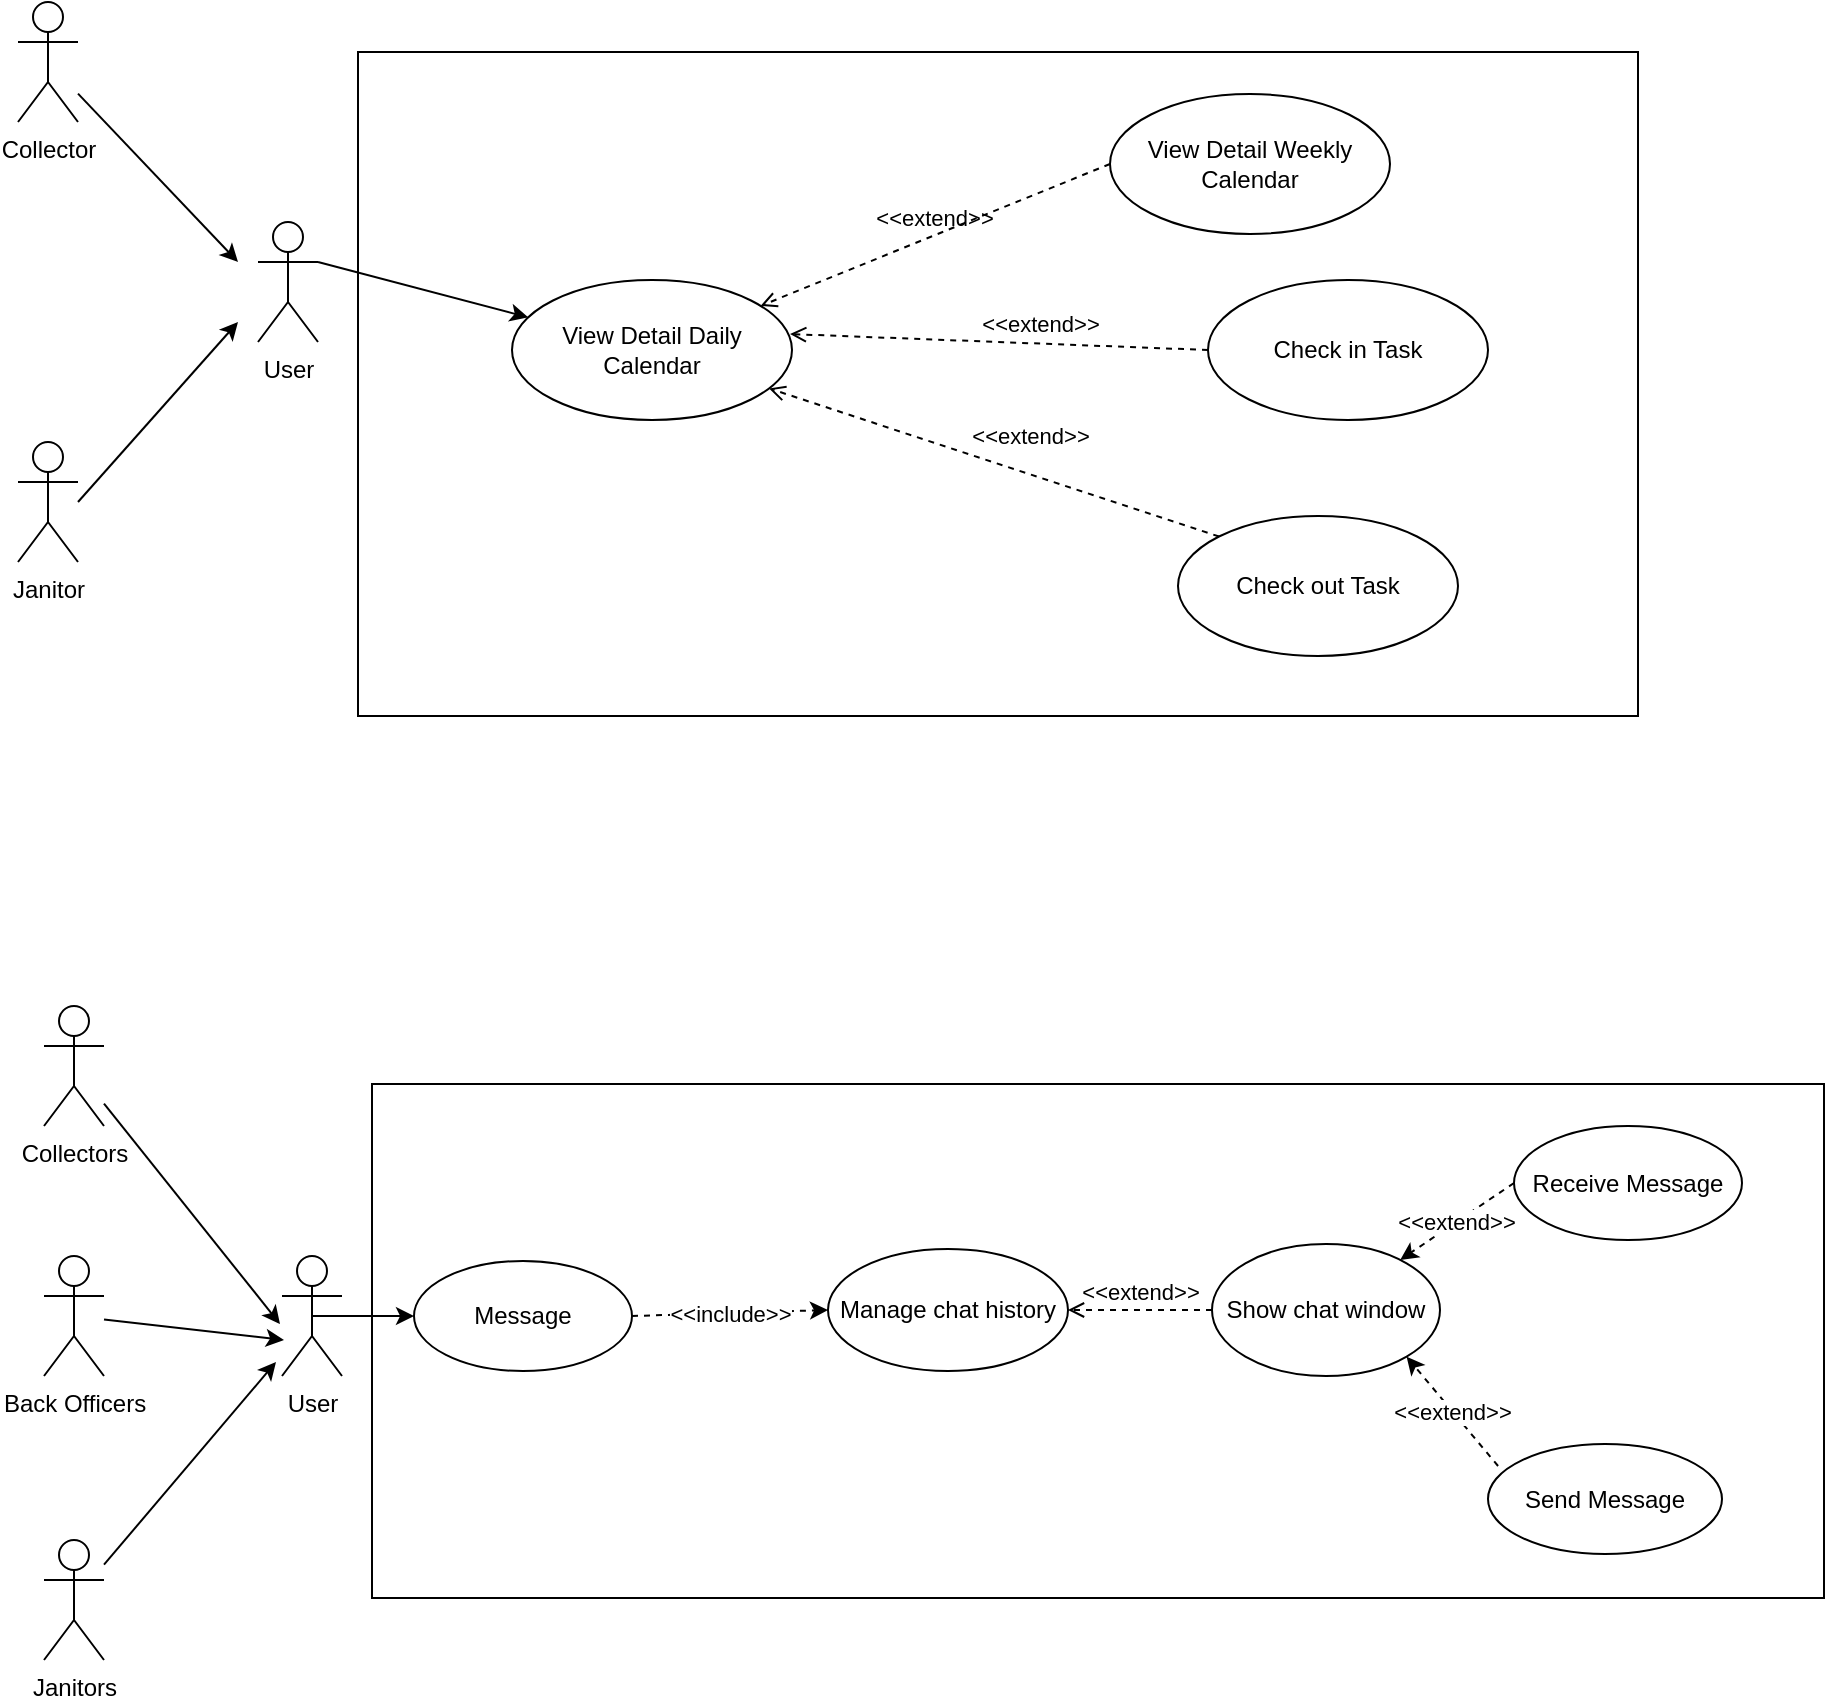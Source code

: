 <mxfile version="20.3.6" type="device"><diagram id="morUU9cmWAKuv26tPhOT" name="Page-1"><mxGraphModel dx="2062" dy="1122" grid="0" gridSize="10" guides="1" tooltips="1" connect="1" arrows="1" fold="1" page="1" pageScale="1" pageWidth="850" pageHeight="1100" math="0" shadow="0"><root><mxCell id="0"/><mxCell id="1" parent="0"/><mxCell id="6g6HjUsRQfOjPdALg57s-23" value="" style="rounded=0;whiteSpace=wrap;html=1;" parent="1" vertex="1"><mxGeometry x="197" y="671" width="726" height="257" as="geometry"/></mxCell><mxCell id="KAvdYZoepcuMUja05QPj-29" value="" style="rounded=0;whiteSpace=wrap;html=1;" parent="1" vertex="1"><mxGeometry x="190" y="155" width="640" height="332" as="geometry"/></mxCell><mxCell id="r7qlhUp3-8EhurvDB-x7-3" value="User" style="shape=umlActor;verticalLabelPosition=bottom;verticalAlign=top;html=1;" parent="1" vertex="1"><mxGeometry x="140" y="240" width="30" height="60" as="geometry"/></mxCell><mxCell id="r7qlhUp3-8EhurvDB-x7-12" value="View Detail Daily Calendar" style="ellipse;whiteSpace=wrap;html=1;" parent="1" vertex="1"><mxGeometry x="267" y="269" width="140" height="70" as="geometry"/></mxCell><mxCell id="r7qlhUp3-8EhurvDB-x7-14" value="View Detail Weekly Calendar" style="ellipse;whiteSpace=wrap;html=1;" parent="1" vertex="1"><mxGeometry x="566" y="176" width="140" height="70" as="geometry"/></mxCell><mxCell id="KAvdYZoepcuMUja05QPj-5" value="" style="endArrow=classic;html=1;rounded=0;exitX=1;exitY=0.333;exitDx=0;exitDy=0;exitPerimeter=0;" parent="1" source="r7qlhUp3-8EhurvDB-x7-3" target="r7qlhUp3-8EhurvDB-x7-12" edge="1"><mxGeometry width="50" height="50" relative="1" as="geometry"><mxPoint x="200" y="260" as="sourcePoint"/><mxPoint x="247" y="297" as="targetPoint"/></mxGeometry></mxCell><mxCell id="KAvdYZoepcuMUja05QPj-16" value="Collector" style="shape=umlActor;verticalLabelPosition=bottom;verticalAlign=top;html=1;" parent="1" vertex="1"><mxGeometry x="20" y="130" width="30" height="60" as="geometry"/></mxCell><mxCell id="KAvdYZoepcuMUja05QPj-17" value="Janitor" style="shape=umlActor;verticalLabelPosition=bottom;verticalAlign=top;html=1;" parent="1" vertex="1"><mxGeometry x="20" y="350" width="30" height="60" as="geometry"/></mxCell><mxCell id="KAvdYZoepcuMUja05QPj-19" value="" style="endArrow=classic;html=1;rounded=0;" parent="1" source="KAvdYZoepcuMUja05QPj-16" edge="1"><mxGeometry width="50" height="50" relative="1" as="geometry"><mxPoint x="70" y="200" as="sourcePoint"/><mxPoint x="130" y="260" as="targetPoint"/></mxGeometry></mxCell><mxCell id="KAvdYZoepcuMUja05QPj-20" value="" style="endArrow=classic;html=1;rounded=0;" parent="1" edge="1"><mxGeometry width="50" height="50" relative="1" as="geometry"><mxPoint x="50" y="380" as="sourcePoint"/><mxPoint x="130" y="290" as="targetPoint"/></mxGeometry></mxCell><mxCell id="KAvdYZoepcuMUja05QPj-21" value="Check in Task" style="ellipse;whiteSpace=wrap;html=1;" parent="1" vertex="1"><mxGeometry x="615" y="269" width="140" height="70" as="geometry"/></mxCell><mxCell id="KAvdYZoepcuMUja05QPj-23" value="Check out Task" style="ellipse;whiteSpace=wrap;html=1;" parent="1" vertex="1"><mxGeometry x="600" y="387" width="140" height="70" as="geometry"/></mxCell><mxCell id="KAvdYZoepcuMUja05QPj-30" style="edgeStyle=orthogonalEdgeStyle;rounded=0;orthogonalLoop=1;jettySize=auto;html=1;exitX=0.5;exitY=1;exitDx=0;exitDy=0;" parent="1" source="KAvdYZoepcuMUja05QPj-29" target="KAvdYZoepcuMUja05QPj-29" edge="1"><mxGeometry relative="1" as="geometry"/></mxCell><mxCell id="6g6HjUsRQfOjPdALg57s-1" value="&amp;lt;&amp;lt;extend&amp;gt;&amp;gt;" style="html=1;verticalAlign=bottom;labelBackgroundColor=none;endArrow=open;endFill=0;dashed=1;rounded=0;exitX=0;exitY=0.5;exitDx=0;exitDy=0;" parent="1" source="r7qlhUp3-8EhurvDB-x7-14" target="r7qlhUp3-8EhurvDB-x7-12" edge="1"><mxGeometry width="160" relative="1" as="geometry"><mxPoint x="309" y="194" as="sourcePoint"/><mxPoint x="358.363" y="276.324" as="targetPoint"/></mxGeometry></mxCell><mxCell id="6g6HjUsRQfOjPdALg57s-2" value="&amp;lt;&amp;lt;extend&amp;gt;&amp;gt;" style="html=1;verticalAlign=bottom;labelBackgroundColor=none;endArrow=open;endFill=0;dashed=1;rounded=0;entryX=0.993;entryY=0.386;entryDx=0;entryDy=0;exitX=0;exitY=0.5;exitDx=0;exitDy=0;entryPerimeter=0;" parent="1" source="KAvdYZoepcuMUja05QPj-21" target="r7qlhUp3-8EhurvDB-x7-12" edge="1"><mxGeometry x="-0.196" y="-1" width="160" relative="1" as="geometry"><mxPoint x="219" y="367" as="sourcePoint"/><mxPoint x="379" y="367" as="targetPoint"/><mxPoint as="offset"/></mxGeometry></mxCell><mxCell id="6g6HjUsRQfOjPdALg57s-3" value="&amp;lt;&amp;lt;extend&amp;gt;&amp;gt;" style="html=1;verticalAlign=bottom;labelBackgroundColor=none;endArrow=open;endFill=0;dashed=1;rounded=0;exitX=0;exitY=0;exitDx=0;exitDy=0;" parent="1" source="KAvdYZoepcuMUja05QPj-23" target="r7qlhUp3-8EhurvDB-x7-12" edge="1"><mxGeometry x="-0.133" y="-10" width="160" relative="1" as="geometry"><mxPoint x="237" y="367" as="sourcePoint"/><mxPoint x="397" y="367" as="targetPoint"/><mxPoint as="offset"/></mxGeometry></mxCell><mxCell id="6g6HjUsRQfOjPdALg57s-4" value="Collectors" style="shape=umlActor;verticalLabelPosition=bottom;verticalAlign=top;html=1;" parent="1" vertex="1"><mxGeometry x="33" y="632" width="30" height="60" as="geometry"/></mxCell><mxCell id="6g6HjUsRQfOjPdALg57s-5" value="Back Officers" style="shape=umlActor;verticalLabelPosition=bottom;verticalAlign=top;html=1;" parent="1" vertex="1"><mxGeometry x="33" y="757" width="30" height="60" as="geometry"/></mxCell><mxCell id="6g6HjUsRQfOjPdALg57s-6" value="Janitors" style="shape=umlActor;verticalLabelPosition=bottom;verticalAlign=top;html=1;" parent="1" vertex="1"><mxGeometry x="33" y="899" width="30" height="60" as="geometry"/></mxCell><mxCell id="6g6HjUsRQfOjPdALg57s-7" value="User" style="shape=umlActor;verticalLabelPosition=bottom;verticalAlign=top;html=1;" parent="1" vertex="1"><mxGeometry x="152" y="757" width="30" height="60" as="geometry"/></mxCell><mxCell id="6g6HjUsRQfOjPdALg57s-8" value="" style="endArrow=classic;html=1;rounded=0;" parent="1" source="6g6HjUsRQfOjPdALg57s-4" edge="1"><mxGeometry width="50" height="50" relative="1" as="geometry"><mxPoint x="137" y="655" as="sourcePoint"/><mxPoint x="151" y="791" as="targetPoint"/></mxGeometry></mxCell><mxCell id="6g6HjUsRQfOjPdALg57s-9" value="" style="endArrow=classic;html=1;rounded=0;" parent="1" source="6g6HjUsRQfOjPdALg57s-5" edge="1"><mxGeometry width="50" height="50" relative="1" as="geometry"><mxPoint x="399" y="818" as="sourcePoint"/><mxPoint x="153" y="799" as="targetPoint"/></mxGeometry></mxCell><mxCell id="6g6HjUsRQfOjPdALg57s-10" value="" style="endArrow=classic;html=1;rounded=0;" parent="1" source="6g6HjUsRQfOjPdALg57s-6" edge="1"><mxGeometry width="50" height="50" relative="1" as="geometry"><mxPoint x="399" y="818" as="sourcePoint"/><mxPoint x="149" y="810" as="targetPoint"/></mxGeometry></mxCell><mxCell id="6g6HjUsRQfOjPdALg57s-12" value="Receive Message" style="ellipse;whiteSpace=wrap;html=1;" parent="1" vertex="1"><mxGeometry x="768" y="692" width="114" height="57" as="geometry"/></mxCell><mxCell id="6g6HjUsRQfOjPdALg57s-13" value="Send Message" style="ellipse;whiteSpace=wrap;html=1;" parent="1" vertex="1"><mxGeometry x="755" y="851" width="117" height="55" as="geometry"/></mxCell><mxCell id="6g6HjUsRQfOjPdALg57s-15" value="Show chat window" style="ellipse;whiteSpace=wrap;html=1;" parent="1" vertex="1"><mxGeometry x="617" y="751" width="114" height="66" as="geometry"/></mxCell><mxCell id="6g6HjUsRQfOjPdALg57s-16" value="Manage chat history" style="ellipse;whiteSpace=wrap;html=1;" parent="1" vertex="1"><mxGeometry x="425" y="753.5" width="120" height="61" as="geometry"/></mxCell><mxCell id="6g6HjUsRQfOjPdALg57s-22" value="&amp;lt;&amp;lt;extend&amp;gt;&amp;gt;" style="html=1;verticalAlign=bottom;labelBackgroundColor=none;endArrow=open;endFill=0;dashed=1;rounded=0;exitX=0;exitY=0.5;exitDx=0;exitDy=0;entryX=1;entryY=0.5;entryDx=0;entryDy=0;" parent="1" source="6g6HjUsRQfOjPdALg57s-15" target="6g6HjUsRQfOjPdALg57s-16" edge="1"><mxGeometry width="160" relative="1" as="geometry"><mxPoint x="344" y="817" as="sourcePoint"/><mxPoint x="504" y="817" as="targetPoint"/></mxGeometry></mxCell><mxCell id="pgsXoSgavxvvVbd63I5S-4" value="Message" style="ellipse;whiteSpace=wrap;html=1;" vertex="1" parent="1"><mxGeometry x="218" y="759.5" width="109" height="55" as="geometry"/></mxCell><mxCell id="pgsXoSgavxvvVbd63I5S-5" value="" style="endArrow=classic;html=1;rounded=0;exitX=0.5;exitY=0.5;exitDx=0;exitDy=0;exitPerimeter=0;entryX=0;entryY=0.5;entryDx=0;entryDy=0;" edge="1" parent="1" source="6g6HjUsRQfOjPdALg57s-7" target="pgsXoSgavxvvVbd63I5S-4"><mxGeometry width="50" height="50" relative="1" as="geometry"><mxPoint x="399" y="589" as="sourcePoint"/><mxPoint x="449" y="539" as="targetPoint"/></mxGeometry></mxCell><mxCell id="pgsXoSgavxvvVbd63I5S-7" value="&amp;lt;&amp;lt;include&amp;gt;&amp;gt;" style="endArrow=classic;html=1;rounded=0;exitX=1;exitY=0.5;exitDx=0;exitDy=0;entryX=0;entryY=0.5;entryDx=0;entryDy=0;dashed=1;" edge="1" parent="1" source="pgsXoSgavxvvVbd63I5S-4" target="6g6HjUsRQfOjPdALg57s-16"><mxGeometry width="50" height="50" relative="1" as="geometry"><mxPoint x="399" y="589" as="sourcePoint"/><mxPoint x="449" y="539" as="targetPoint"/></mxGeometry></mxCell><mxCell id="pgsXoSgavxvvVbd63I5S-9" value="&amp;lt;&amp;lt;extend&amp;gt;&amp;gt;" style="endArrow=classic;html=1;rounded=0;dashed=1;exitX=0;exitY=0.5;exitDx=0;exitDy=0;" edge="1" parent="1" source="6g6HjUsRQfOjPdALg57s-12" target="6g6HjUsRQfOjPdALg57s-15"><mxGeometry width="50" height="50" relative="1" as="geometry"><mxPoint x="399" y="589" as="sourcePoint"/><mxPoint x="449" y="539" as="targetPoint"/></mxGeometry></mxCell><mxCell id="pgsXoSgavxvvVbd63I5S-10" value="&amp;lt;&amp;lt;extend&amp;gt;&amp;gt;" style="endArrow=classic;html=1;rounded=0;dashed=1;exitX=0.043;exitY=0.2;exitDx=0;exitDy=0;exitPerimeter=0;entryX=1;entryY=1;entryDx=0;entryDy=0;" edge="1" parent="1" source="6g6HjUsRQfOjPdALg57s-13" target="6g6HjUsRQfOjPdALg57s-15"><mxGeometry width="50" height="50" relative="1" as="geometry"><mxPoint x="399" y="589" as="sourcePoint"/><mxPoint x="449" y="539" as="targetPoint"/></mxGeometry></mxCell></root></mxGraphModel></diagram></mxfile>